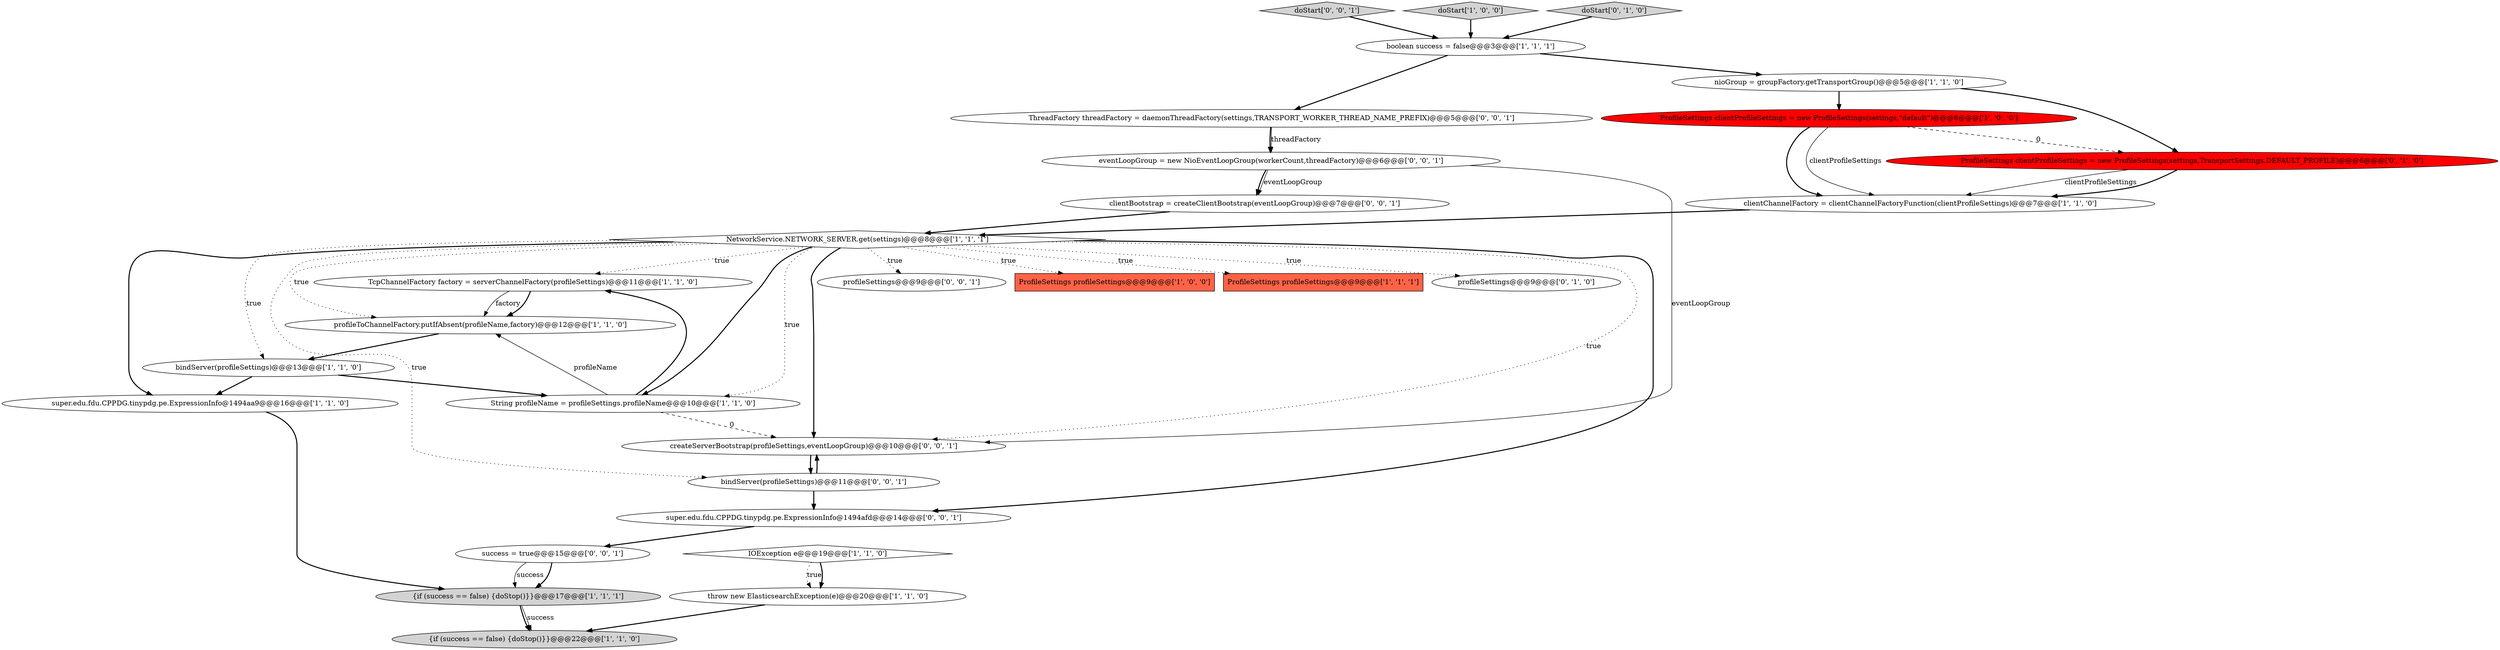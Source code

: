 digraph {
14 [style = filled, label = "TcpChannelFactory factory = serverChannelFactory(profileSettings)@@@11@@@['1', '1', '0']", fillcolor = white, shape = ellipse image = "AAA0AAABBB1BBB"];
7 [style = filled, label = "super.edu.fdu.CPPDG.tinypdg.pe.ExpressionInfo@1494aa9@@@16@@@['1', '1', '0']", fillcolor = white, shape = ellipse image = "AAA0AAABBB1BBB"];
11 [style = filled, label = "bindServer(profileSettings)@@@13@@@['1', '1', '0']", fillcolor = white, shape = ellipse image = "AAA0AAABBB1BBB"];
5 [style = filled, label = "nioGroup = groupFactory.getTransportGroup()@@@5@@@['1', '1', '0']", fillcolor = white, shape = ellipse image = "AAA0AAABBB1BBB"];
10 [style = filled, label = "NetworkService.NETWORK_SERVER.get(settings)@@@8@@@['1', '1', '1']", fillcolor = white, shape = diamond image = "AAA0AAABBB1BBB"];
20 [style = filled, label = "profileSettings@@@9@@@['0', '0', '1']", fillcolor = white, shape = ellipse image = "AAA0AAABBB3BBB"];
6 [style = filled, label = "ProfileSettings profileSettings@@@9@@@['1', '0', '0']", fillcolor = tomato, shape = box image = "AAA0AAABBB1BBB"];
3 [style = filled, label = "{if (success == false) {doStop()}}@@@17@@@['1', '1', '1']", fillcolor = lightgray, shape = ellipse image = "AAA0AAABBB1BBB"];
8 [style = filled, label = "ProfileSettings profileSettings@@@9@@@['1', '1', '1']", fillcolor = tomato, shape = box image = "AAA0AAABBB1BBB"];
19 [style = filled, label = "ProfileSettings clientProfileSettings = new ProfileSettings(settings,TransportSettings.DEFAULT_PROFILE)@@@6@@@['0', '1', '0']", fillcolor = red, shape = ellipse image = "AAA1AAABBB2BBB"];
2 [style = filled, label = "throw new ElasticsearchException(e)@@@20@@@['1', '1', '0']", fillcolor = white, shape = ellipse image = "AAA0AAABBB1BBB"];
24 [style = filled, label = "bindServer(profileSettings)@@@11@@@['0', '0', '1']", fillcolor = white, shape = ellipse image = "AAA0AAABBB3BBB"];
16 [style = filled, label = "IOException e@@@19@@@['1', '1', '0']", fillcolor = white, shape = diamond image = "AAA0AAABBB1BBB"];
21 [style = filled, label = "doStart['0', '0', '1']", fillcolor = lightgray, shape = diamond image = "AAA0AAABBB3BBB"];
26 [style = filled, label = "clientBootstrap = createClientBootstrap(eventLoopGroup)@@@7@@@['0', '0', '1']", fillcolor = white, shape = ellipse image = "AAA0AAABBB3BBB"];
15 [style = filled, label = "ProfileSettings clientProfileSettings = new ProfileSettings(settings,\"default\")@@@6@@@['1', '0', '0']", fillcolor = red, shape = ellipse image = "AAA1AAABBB1BBB"];
13 [style = filled, label = "clientChannelFactory = clientChannelFactoryFunction(clientProfileSettings)@@@7@@@['1', '1', '0']", fillcolor = white, shape = ellipse image = "AAA0AAABBB1BBB"];
23 [style = filled, label = "super.edu.fdu.CPPDG.tinypdg.pe.ExpressionInfo@1494afd@@@14@@@['0', '0', '1']", fillcolor = white, shape = ellipse image = "AAA0AAABBB3BBB"];
17 [style = filled, label = "profileSettings@@@9@@@['0', '1', '0']", fillcolor = white, shape = ellipse image = "AAA0AAABBB2BBB"];
1 [style = filled, label = "doStart['1', '0', '0']", fillcolor = lightgray, shape = diamond image = "AAA0AAABBB1BBB"];
0 [style = filled, label = "profileToChannelFactory.putIfAbsent(profileName,factory)@@@12@@@['1', '1', '0']", fillcolor = white, shape = ellipse image = "AAA0AAABBB1BBB"];
4 [style = filled, label = "{if (success == false) {doStop()}}@@@22@@@['1', '1', '0']", fillcolor = lightgray, shape = ellipse image = "AAA0AAABBB1BBB"];
28 [style = filled, label = "createServerBootstrap(profileSettings,eventLoopGroup)@@@10@@@['0', '0', '1']", fillcolor = white, shape = ellipse image = "AAA0AAABBB3BBB"];
27 [style = filled, label = "success = true@@@15@@@['0', '0', '1']", fillcolor = white, shape = ellipse image = "AAA0AAABBB3BBB"];
12 [style = filled, label = "boolean success = false@@@3@@@['1', '1', '1']", fillcolor = white, shape = ellipse image = "AAA0AAABBB1BBB"];
25 [style = filled, label = "ThreadFactory threadFactory = daemonThreadFactory(settings,TRANSPORT_WORKER_THREAD_NAME_PREFIX)@@@5@@@['0', '0', '1']", fillcolor = white, shape = ellipse image = "AAA0AAABBB3BBB"];
18 [style = filled, label = "doStart['0', '1', '0']", fillcolor = lightgray, shape = diamond image = "AAA0AAABBB2BBB"];
22 [style = filled, label = "eventLoopGroup = new NioEventLoopGroup(workerCount,threadFactory)@@@6@@@['0', '0', '1']", fillcolor = white, shape = ellipse image = "AAA0AAABBB3BBB"];
9 [style = filled, label = "String profileName = profileSettings.profileName@@@10@@@['1', '1', '0']", fillcolor = white, shape = ellipse image = "AAA0AAABBB1BBB"];
13->10 [style = bold, label=""];
22->26 [style = bold, label=""];
24->28 [style = bold, label=""];
10->8 [style = dotted, label="true"];
10->6 [style = dotted, label="true"];
15->13 [style = bold, label=""];
22->26 [style = solid, label="eventLoopGroup"];
10->28 [style = bold, label=""];
16->2 [style = dotted, label="true"];
12->5 [style = bold, label=""];
10->28 [style = dotted, label="true"];
23->27 [style = bold, label=""];
25->22 [style = bold, label=""];
26->10 [style = bold, label=""];
9->28 [style = dashed, label="0"];
27->3 [style = bold, label=""];
15->13 [style = solid, label="clientProfileSettings"];
18->12 [style = bold, label=""];
5->15 [style = bold, label=""];
0->11 [style = bold, label=""];
15->19 [style = dashed, label="0"];
16->2 [style = bold, label=""];
19->13 [style = solid, label="clientProfileSettings"];
11->9 [style = bold, label=""];
10->9 [style = dotted, label="true"];
2->4 [style = bold, label=""];
10->7 [style = bold, label=""];
3->4 [style = bold, label=""];
14->0 [style = solid, label="factory"];
7->3 [style = bold, label=""];
10->17 [style = dotted, label="true"];
21->12 [style = bold, label=""];
10->14 [style = dotted, label="true"];
5->19 [style = bold, label=""];
19->13 [style = bold, label=""];
14->0 [style = bold, label=""];
27->3 [style = solid, label="success"];
10->11 [style = dotted, label="true"];
10->23 [style = bold, label=""];
22->28 [style = solid, label="eventLoopGroup"];
12->25 [style = bold, label=""];
10->20 [style = dotted, label="true"];
10->24 [style = dotted, label="true"];
9->0 [style = solid, label="profileName"];
1->12 [style = bold, label=""];
9->14 [style = bold, label=""];
28->24 [style = bold, label=""];
3->4 [style = solid, label="success"];
10->0 [style = dotted, label="true"];
10->9 [style = bold, label=""];
25->22 [style = solid, label="threadFactory"];
11->7 [style = bold, label=""];
24->23 [style = bold, label=""];
}
